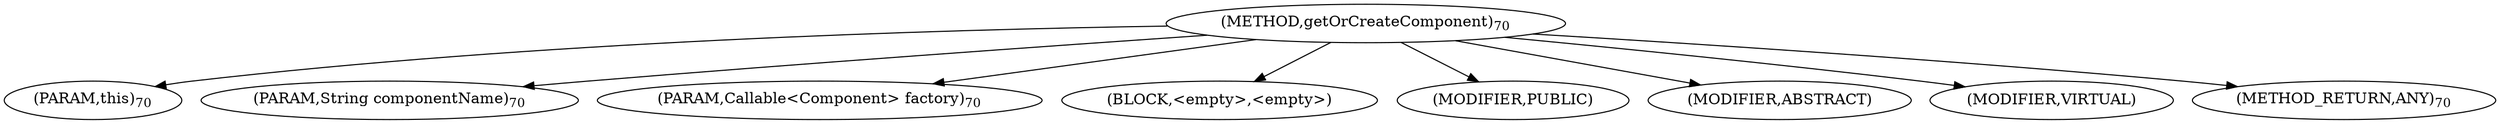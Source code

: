 digraph "getOrCreateComponent" {  
"55" [label = <(METHOD,getOrCreateComponent)<SUB>70</SUB>> ]
"56" [label = <(PARAM,this)<SUB>70</SUB>> ]
"57" [label = <(PARAM,String componentName)<SUB>70</SUB>> ]
"58" [label = <(PARAM,Callable&lt;Component&gt; factory)<SUB>70</SUB>> ]
"59" [label = <(BLOCK,&lt;empty&gt;,&lt;empty&gt;)> ]
"60" [label = <(MODIFIER,PUBLIC)> ]
"61" [label = <(MODIFIER,ABSTRACT)> ]
"62" [label = <(MODIFIER,VIRTUAL)> ]
"63" [label = <(METHOD_RETURN,ANY)<SUB>70</SUB>> ]
  "55" -> "56" 
  "55" -> "57" 
  "55" -> "58" 
  "55" -> "59" 
  "55" -> "60" 
  "55" -> "61" 
  "55" -> "62" 
  "55" -> "63" 
}
